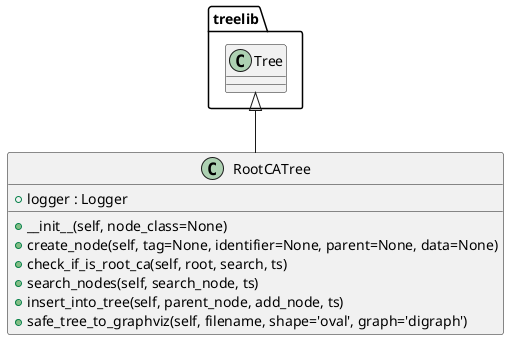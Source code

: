 @startuml
class RootCATree {
    + logger : Logger

    + __init__(self, node_class=None)
    + create_node(self, tag=None, identifier=None, parent=None, data=None)
    + check_if_is_root_ca(self, root, search, ts)
    + search_nodes(self, search_node, ts)
    + insert_into_tree(self, parent_node, add_node, ts)
    + safe_tree_to_graphviz(self, filename, shape='oval', graph='digraph')
}

treelib.Tree <|-- RootCATree
@enduml

@startuml
class CertNode {
    + frequency : Int
    + first_seen : Date

    + __init__(self, tag, identifier, data)
}
treelib.Node <|-- CertNode
@enduml

@startuml
class GetRootCAs {
    + logger : Logger
    + root_ca_folder : String
    + root_ca_download_url : String

    + __init__(self, folder)
    + get_roots(self, cert_mgr)
    - _get_all_roots_from_web(self)
    - _load_root_cas(path, cert_mgr)
    - _time_in_range(self, start, end, x)
}
@enduml

@startuml
class Parser {
    + cert_with_no_parent : List
    + root_ca_tree_list : List
    + used_cipher_suites : List
    + streambuffer : Dict
    + encrypted_streams : List
    + count_no_certificate_found : Int
    + chains_with_no_root : List
    + count_certificate_messages : Int
    + count_cert_chains_added : Int
    + count_handshake_messages : Int
    + count_parsing_errors : Int
    + logger : Logger

    + __init__(self, crt_m, used_cs)
    + analyze_packet(self, ts, pkt)
    + parse_ip_packet(self, ip, ts)
    + parse_tcp_packet(self, ip, ts)
    + add_to_buffer(self, ip, partial_stream)
    + tls_factory(self, buf)
    + parse_tls_records(self, ip, stream, ts)
    + unpacker(self, type_string, packet)
    + parse_tls_handshake(self, ip, data, record_length, ts)
    + parse_server_hello(self, handshake)
    + parse_server_certificate(self, tls_cert_msg, client, server, ts)
}
@enduml

@startuml
class PcapAnalyzer {
    + logger : Logger
    + cert_mgr : Dict
    + interface : String
    + file : String
    + list_interfaces : Bool
    + info : Bool
    + ca_folder : String
    + captured_packets : Int
    + usedCipherSuites : List
    + parser : Parser

    + __init__(self, args)
    + init_logging_read_file(self)
    + run(self)
    + list_possible_interfaces(self
    + read_file(self)
    + start_listening(self)
    + plot_statistics(self)
    + print_statistics(self)
    + produce_svg(self)
}
@enduml